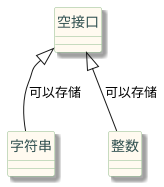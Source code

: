 @startuml
skinparam style strictuml
skinparam monochrome false
skinparam shadowing true
skinparam ClassBackgroundColor FloralWhite
skinparam ClassBorderColor DarkSeaGreen
skinparam ClassFontColor Black
skinparam ClassAttributeFontColor DarkSlateGray
skinparam ClassAttributeIconColor DarkCyan

class "空接口" as EmptyInterface {
}

class "字符串" as String {
}

class "整数" as Integer {
}

EmptyInterface <|-down- String : 可以存储
EmptyInterface <|-down- Integer : 可以存储
@enduml

@startuml
skinparam style strictuml
skinparam monochrome false
skinparam shadowing true
skinparam SequenceBackgroundColor FloralWhite
skinparam SequenceDividerBorderColor DarkSeaGreen
skinparam ParticipantBackgroundColor FloralWhite
skinparam ParticipantBorderColor DarkSeaGreen
skinparam ParticipantFontColor Black
skinparam LifeLineBorderColor DarkCyan
skinparam LifeLineBackgroundColor Wheat

participant "函数" as Function
participant "空接口" as EmptyInterface
participant "字符串" as String
participant "整数" as Integer

Function -> EmptyInterface: 存储字符串
note right: 空接口可以存储任何类型的值
activate EmptyInterface
EmptyInterface <-- String: 接收值
deactivate EmptyInterface

Function -> EmptyInterface: 存储整数
activate EmptyInterface
EmptyInterface <-- Integer: 接收值
deactivate EmptyInterface
@enduml
